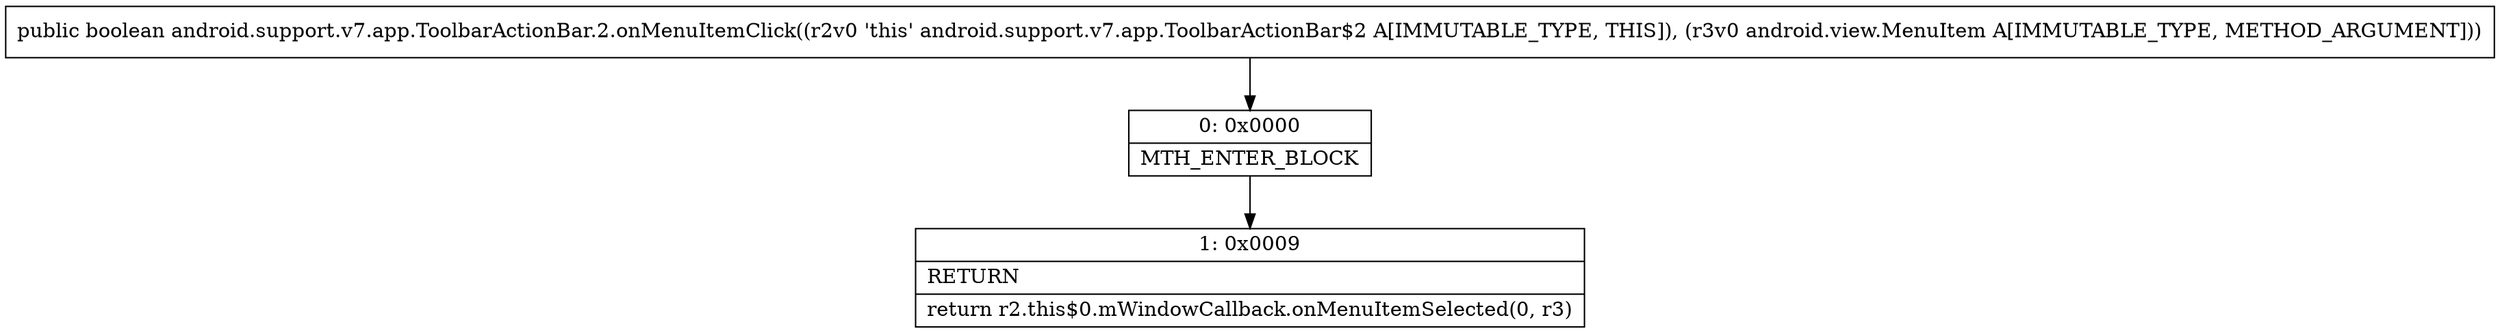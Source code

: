 digraph "CFG forandroid.support.v7.app.ToolbarActionBar.2.onMenuItemClick(Landroid\/view\/MenuItem;)Z" {
Node_0 [shape=record,label="{0\:\ 0x0000|MTH_ENTER_BLOCK\l}"];
Node_1 [shape=record,label="{1\:\ 0x0009|RETURN\l|return r2.this$0.mWindowCallback.onMenuItemSelected(0, r3)\l}"];
MethodNode[shape=record,label="{public boolean android.support.v7.app.ToolbarActionBar.2.onMenuItemClick((r2v0 'this' android.support.v7.app.ToolbarActionBar$2 A[IMMUTABLE_TYPE, THIS]), (r3v0 android.view.MenuItem A[IMMUTABLE_TYPE, METHOD_ARGUMENT])) }"];
MethodNode -> Node_0;
Node_0 -> Node_1;
}

